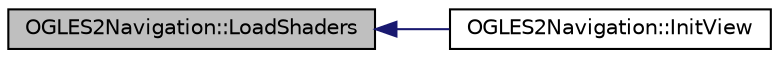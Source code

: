 digraph "OGLES2Navigation::LoadShaders"
{
  edge [fontname="Helvetica",fontsize="10",labelfontname="Helvetica",labelfontsize="10"];
  node [fontname="Helvetica",fontsize="10",shape=record];
  rankdir="LR";
  Node1 [label="OGLES2Navigation::LoadShaders",height=0.2,width=0.4,color="black", fillcolor="grey75", style="filled", fontcolor="black"];
  Node1 -> Node2 [dir="back",color="midnightblue",fontsize="10",style="solid"];
  Node2 [label="OGLES2Navigation::InitView",height=0.2,width=0.4,color="black", fillcolor="white", style="filled",URL="$class_o_g_l_e_s2_navigation.html#a014013f3e31c04b0500da5de60a6974d"];
}
